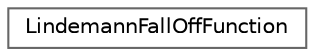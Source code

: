 digraph "Graphical Class Hierarchy"
{
 // LATEX_PDF_SIZE
  bgcolor="transparent";
  edge [fontname=Helvetica,fontsize=10,labelfontname=Helvetica,labelfontsize=10];
  node [fontname=Helvetica,fontsize=10,shape=box,height=0.2,width=0.4];
  rankdir="LR";
  Node0 [id="Node000000",label="LindemannFallOffFunction",height=0.2,width=0.4,color="grey40", fillcolor="white", style="filled",URL="$classFoam_1_1LindemannFallOffFunction.html",tooltip="Lindemann fall-off function."];
}
